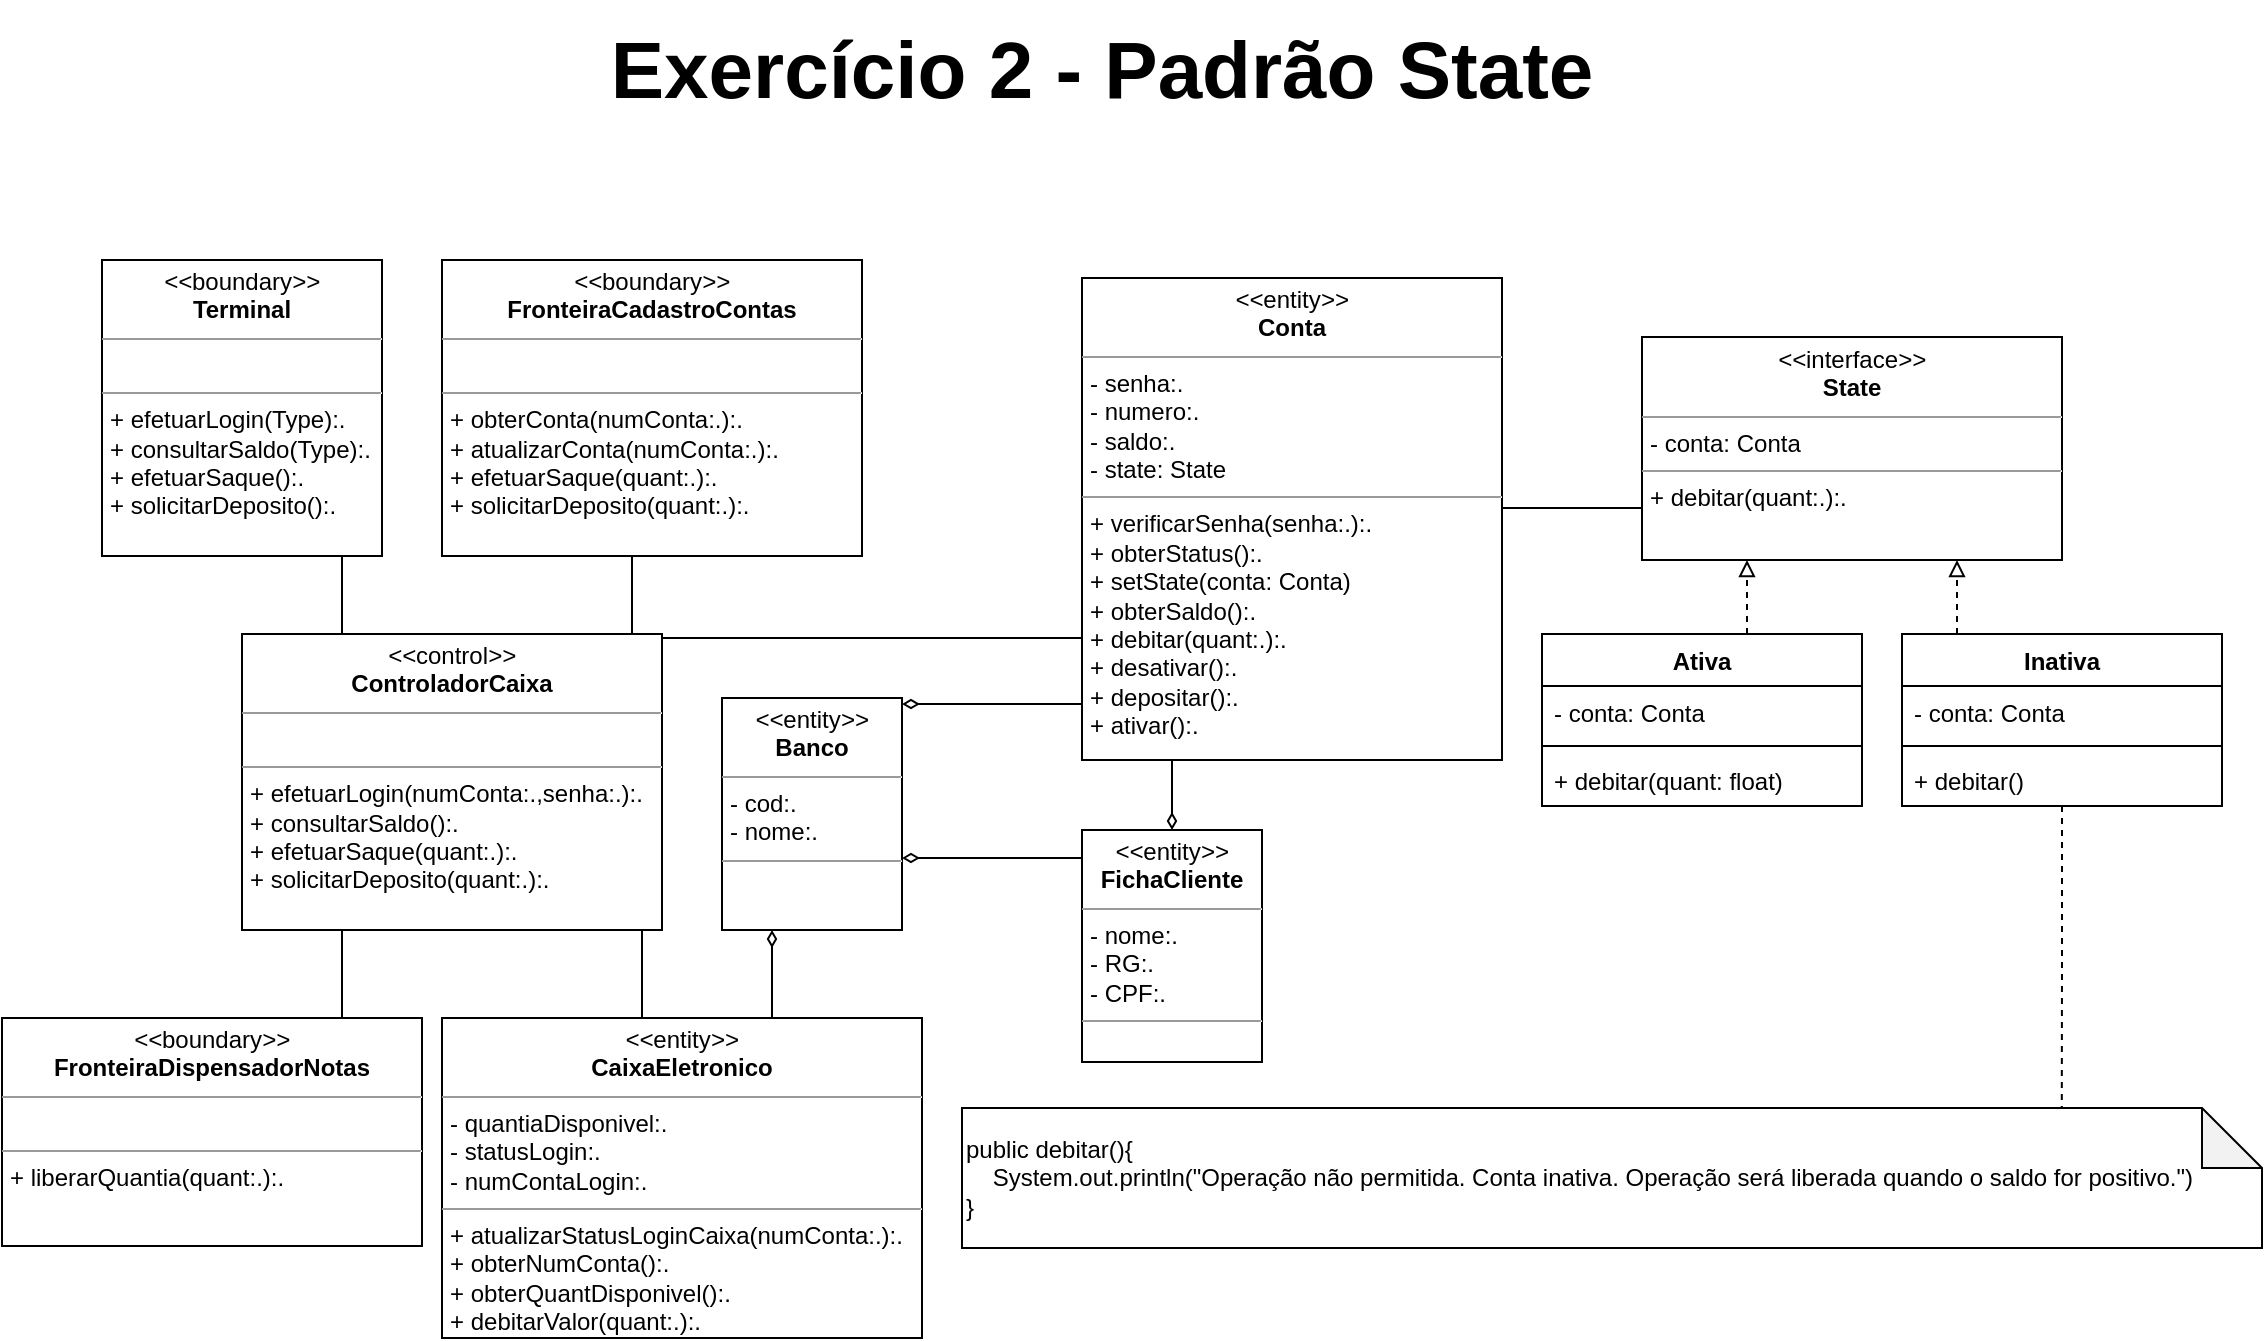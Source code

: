 <mxfile version="20.0.4" type="github">
  <diagram id="C5RBs43oDa-KdzZeNtuy" name="Page-1">
    <mxGraphModel dx="1021" dy="508" grid="1" gridSize="10" guides="1" tooltips="1" connect="1" arrows="1" fold="1" page="1" pageScale="1" pageWidth="1169" pageHeight="827" math="0" shadow="0">
      <root>
        <mxCell id="WIyWlLk6GJQsqaUBKTNV-0" />
        <mxCell id="WIyWlLk6GJQsqaUBKTNV-1" parent="WIyWlLk6GJQsqaUBKTNV-0" />
        <mxCell id="RDTARKWvVBVLJ8gn_Zw1-19" value="" style="edgeStyle=orthogonalEdgeStyle;rounded=0;orthogonalLoop=1;jettySize=auto;html=1;endArrow=none;endFill=0;" parent="WIyWlLk6GJQsqaUBKTNV-1" source="RDTARKWvVBVLJ8gn_Zw1-11" target="RDTARKWvVBVLJ8gn_Zw1-18" edge="1">
          <mxGeometry relative="1" as="geometry">
            <Array as="points">
              <mxPoint x="200" y="317" />
              <mxPoint x="200" y="317" />
            </Array>
          </mxGeometry>
        </mxCell>
        <mxCell id="RDTARKWvVBVLJ8gn_Zw1-11" value="&lt;p style=&quot;margin:0px;margin-top:4px;text-align:center;&quot;&gt;&lt;i&gt;&amp;lt;&amp;lt;&lt;/i&gt;boundary&lt;i&gt;&amp;gt;&amp;gt;&lt;/i&gt;&lt;br&gt;&lt;b&gt;Terminal&lt;/b&gt;&lt;/p&gt;&lt;hr size=&quot;1&quot;&gt;&lt;p style=&quot;margin:0px;margin-left:4px;&quot;&gt;&lt;br&gt;&lt;/p&gt;&lt;hr size=&quot;1&quot;&gt;&lt;p style=&quot;margin:0px;margin-left:4px;&quot;&gt;+ efetuarLogin(Type):.&lt;br&gt;+ consultarSaldo(Type):.&lt;/p&gt;&lt;p style=&quot;margin:0px;margin-left:4px;&quot;&gt;+ efetuarSaque():.&lt;/p&gt;&lt;p style=&quot;margin:0px;margin-left:4px;&quot;&gt;+ solicitarDeposito():.&lt;/p&gt;" style="verticalAlign=top;align=left;overflow=fill;fontSize=12;fontFamily=Helvetica;html=1;" parent="WIyWlLk6GJQsqaUBKTNV-1" vertex="1">
          <mxGeometry x="80" y="150" width="140" height="148" as="geometry" />
        </mxCell>
        <mxCell id="RDTARKWvVBVLJ8gn_Zw1-21" value="" style="edgeStyle=orthogonalEdgeStyle;rounded=0;orthogonalLoop=1;jettySize=auto;html=1;endArrow=none;endFill=0;" parent="WIyWlLk6GJQsqaUBKTNV-1" source="RDTARKWvVBVLJ8gn_Zw1-18" target="RDTARKWvVBVLJ8gn_Zw1-20" edge="1">
          <mxGeometry relative="1" as="geometry">
            <Array as="points">
              <mxPoint x="345" y="307" />
              <mxPoint x="345" y="307" />
            </Array>
          </mxGeometry>
        </mxCell>
        <mxCell id="RDTARKWvVBVLJ8gn_Zw1-23" value="" style="edgeStyle=orthogonalEdgeStyle;rounded=0;orthogonalLoop=1;jettySize=auto;html=1;endArrow=none;endFill=0;" parent="WIyWlLk6GJQsqaUBKTNV-1" target="RDTARKWvVBVLJ8gn_Zw1-22" edge="1">
          <mxGeometry relative="1" as="geometry">
            <mxPoint x="175" y="485" as="sourcePoint" />
            <Array as="points">
              <mxPoint x="200" y="485" />
            </Array>
          </mxGeometry>
        </mxCell>
        <mxCell id="RDTARKWvVBVLJ8gn_Zw1-26" value="" style="edgeStyle=orthogonalEdgeStyle;rounded=0;orthogonalLoop=1;jettySize=auto;html=1;endArrow=none;endFill=0;" parent="WIyWlLk6GJQsqaUBKTNV-1" source="RDTARKWvVBVLJ8gn_Zw1-18" target="RDTARKWvVBVLJ8gn_Zw1-25" edge="1">
          <mxGeometry relative="1" as="geometry">
            <Array as="points">
              <mxPoint x="350" y="519" />
              <mxPoint x="350" y="519" />
            </Array>
          </mxGeometry>
        </mxCell>
        <mxCell id="RDTARKWvVBVLJ8gn_Zw1-33" value="" style="edgeStyle=orthogonalEdgeStyle;rounded=0;orthogonalLoop=1;jettySize=auto;html=1;endArrow=none;endFill=0;" parent="WIyWlLk6GJQsqaUBKTNV-1" source="RDTARKWvVBVLJ8gn_Zw1-18" target="RDTARKWvVBVLJ8gn_Zw1-32" edge="1">
          <mxGeometry relative="1" as="geometry">
            <Array as="points">
              <mxPoint x="520" y="339" />
              <mxPoint x="520" y="339" />
            </Array>
          </mxGeometry>
        </mxCell>
        <mxCell id="RDTARKWvVBVLJ8gn_Zw1-18" value="&lt;p style=&quot;margin:0px;margin-top:4px;text-align:center;&quot;&gt;&lt;i&gt;&amp;lt;&amp;lt;&lt;/i&gt;control&lt;i&gt;&amp;gt;&amp;gt;&lt;/i&gt;&lt;br&gt;&lt;b&gt;ControladorCaixa&lt;/b&gt;&lt;/p&gt;&lt;hr size=&quot;1&quot;&gt;&lt;p style=&quot;margin:0px;margin-left:4px;&quot;&gt;&lt;br&gt;&lt;/p&gt;&lt;hr size=&quot;1&quot;&gt;&lt;p style=&quot;margin:0px;margin-left:4px;&quot;&gt;+ efetuarLogin(numConta:.,senha:.):.&lt;br&gt;+ consultarSaldo():.&lt;/p&gt;&lt;p style=&quot;margin:0px;margin-left:4px;&quot;&gt;+ efetuarSaque(quant:.):.&lt;/p&gt;&lt;p style=&quot;margin:0px;margin-left:4px;&quot;&gt;+ solicitarDeposito(quant:.):.&lt;/p&gt;" style="verticalAlign=top;align=left;overflow=fill;fontSize=12;fontFamily=Helvetica;html=1;" parent="WIyWlLk6GJQsqaUBKTNV-1" vertex="1">
          <mxGeometry x="150" y="337" width="210" height="148" as="geometry" />
        </mxCell>
        <mxCell id="RDTARKWvVBVLJ8gn_Zw1-20" value="&lt;p style=&quot;margin:0px;margin-top:4px;text-align:center;&quot;&gt;&lt;i&gt;&amp;lt;&amp;lt;&lt;/i&gt;boundary&lt;i&gt;&amp;gt;&amp;gt;&lt;/i&gt;&lt;br&gt;&lt;b&gt;FronteiraCadastroContas&lt;/b&gt;&lt;/p&gt;&lt;hr size=&quot;1&quot;&gt;&lt;p style=&quot;margin:0px;margin-left:4px;&quot;&gt;&lt;br&gt;&lt;/p&gt;&lt;hr size=&quot;1&quot;&gt;&lt;p style=&quot;margin:0px;margin-left:4px;&quot;&gt;+ obterConta(numConta:.):.&lt;br&gt;+ atualizarConta(numConta:.):.&lt;/p&gt;&lt;p style=&quot;margin:0px;margin-left:4px;&quot;&gt;+ efetuarSaque(quant:.):.&lt;/p&gt;&lt;p style=&quot;margin:0px;margin-left:4px;&quot;&gt;+ solicitarDeposito(quant:.):.&lt;/p&gt;" style="verticalAlign=top;align=left;overflow=fill;fontSize=12;fontFamily=Helvetica;html=1;" parent="WIyWlLk6GJQsqaUBKTNV-1" vertex="1">
          <mxGeometry x="250" y="150" width="210" height="148" as="geometry" />
        </mxCell>
        <mxCell id="RDTARKWvVBVLJ8gn_Zw1-22" value="&lt;p style=&quot;margin:0px;margin-top:4px;text-align:center;&quot;&gt;&lt;i&gt;&amp;lt;&amp;lt;&lt;/i&gt;boundary&lt;i&gt;&amp;gt;&amp;gt;&lt;/i&gt;&lt;br&gt;&lt;b&gt;FronteiraDispensadorNotas&lt;/b&gt;&lt;/p&gt;&lt;hr size=&quot;1&quot;&gt;&lt;p style=&quot;margin:0px;margin-left:4px;&quot;&gt;&lt;br&gt;&lt;/p&gt;&lt;hr size=&quot;1&quot;&gt;&lt;p style=&quot;margin:0px;margin-left:4px;&quot;&gt;+ liberarQuantia(quant:.):.&lt;br&gt;&lt;/p&gt;" style="verticalAlign=top;align=left;overflow=fill;fontSize=12;fontFamily=Helvetica;html=1;" parent="WIyWlLk6GJQsqaUBKTNV-1" vertex="1">
          <mxGeometry x="30" y="529" width="210" height="114" as="geometry" />
        </mxCell>
        <mxCell id="RDTARKWvVBVLJ8gn_Zw1-30" value="" style="edgeStyle=orthogonalEdgeStyle;rounded=0;orthogonalLoop=1;jettySize=auto;html=1;endArrow=diamondThin;endFill=0;" parent="WIyWlLk6GJQsqaUBKTNV-1" source="RDTARKWvVBVLJ8gn_Zw1-25" target="RDTARKWvVBVLJ8gn_Zw1-29" edge="1">
          <mxGeometry relative="1" as="geometry">
            <Array as="points">
              <mxPoint x="415" y="519" />
              <mxPoint x="415" y="519" />
            </Array>
          </mxGeometry>
        </mxCell>
        <mxCell id="RDTARKWvVBVLJ8gn_Zw1-25" value="&lt;p style=&quot;margin:0px;margin-top:4px;text-align:center;&quot;&gt;&lt;i&gt;&amp;lt;&amp;lt;&lt;/i&gt;entity&lt;i&gt;&amp;gt;&amp;gt;&lt;/i&gt;&lt;br&gt;&lt;b&gt;CaixaEletronico&lt;/b&gt;&lt;/p&gt;&lt;hr size=&quot;1&quot;&gt;&lt;p style=&quot;margin:0px;margin-left:4px;&quot;&gt;- quantiaDisponivel:.&lt;/p&gt;&lt;p style=&quot;margin:0px;margin-left:4px;&quot;&gt;- statusLogin:.&lt;/p&gt;&lt;p style=&quot;margin:0px;margin-left:4px;&quot;&gt;- numContaLogin:.&lt;/p&gt;&lt;hr size=&quot;1&quot;&gt;&lt;p style=&quot;margin:0px;margin-left:4px;&quot;&gt;+ atualizarStatusLoginCaixa(numConta:.):.&lt;br&gt;+ obterNumConta():.&lt;/p&gt;&lt;p style=&quot;margin:0px;margin-left:4px;&quot;&gt;+ obterQuantDisponivel():.&lt;/p&gt;&lt;p style=&quot;margin:0px;margin-left:4px;&quot;&gt;+ debitarValor(quant:.):.&lt;/p&gt;" style="verticalAlign=top;align=left;overflow=fill;fontSize=12;fontFamily=Helvetica;html=1;" parent="WIyWlLk6GJQsqaUBKTNV-1" vertex="1">
          <mxGeometry x="250" y="529" width="240" height="160" as="geometry" />
        </mxCell>
        <mxCell id="RDTARKWvVBVLJ8gn_Zw1-29" value="&lt;p style=&quot;margin:0px;margin-top:4px;text-align:center;&quot;&gt;&lt;i&gt;&amp;lt;&amp;lt;&lt;/i&gt;entity&lt;i&gt;&amp;gt;&amp;gt;&lt;/i&gt;&lt;br&gt;&lt;b&gt;Banco&lt;/b&gt;&lt;/p&gt;&lt;hr size=&quot;1&quot;&gt;&lt;p style=&quot;margin:0px;margin-left:4px;&quot;&gt;- cod:.&lt;/p&gt;&lt;p style=&quot;margin:0px;margin-left:4px;&quot;&gt;- nome:.&lt;br&gt;&lt;/p&gt;&lt;hr size=&quot;1&quot;&gt;&lt;p style=&quot;margin:0px;margin-left:4px;&quot;&gt;&lt;br&gt;&lt;/p&gt;" style="verticalAlign=top;align=left;overflow=fill;fontSize=12;fontFamily=Helvetica;html=1;" parent="WIyWlLk6GJQsqaUBKTNV-1" vertex="1">
          <mxGeometry x="390" y="369" width="90" height="116" as="geometry" />
        </mxCell>
        <mxCell id="RDTARKWvVBVLJ8gn_Zw1-35" style="edgeStyle=orthogonalEdgeStyle;rounded=0;orthogonalLoop=1;jettySize=auto;html=1;endArrow=diamondThin;endFill=0;entryX=1;entryY=0.026;entryDx=0;entryDy=0;entryPerimeter=0;startArrow=none;startFill=0;jumpSize=6;" parent="WIyWlLk6GJQsqaUBKTNV-1" source="RDTARKWvVBVLJ8gn_Zw1-32" target="RDTARKWvVBVLJ8gn_Zw1-29" edge="1">
          <mxGeometry relative="1" as="geometry">
            <mxPoint x="480" y="379" as="targetPoint" />
            <Array as="points">
              <mxPoint x="550" y="372" />
              <mxPoint x="550" y="372" />
            </Array>
          </mxGeometry>
        </mxCell>
        <mxCell id="RDTARKWvVBVLJ8gn_Zw1-40" value="" style="edgeStyle=orthogonalEdgeStyle;rounded=0;jumpSize=6;orthogonalLoop=1;jettySize=auto;html=1;startArrow=none;startFill=0;endArrow=diamondThin;endFill=0;startSize=0;sourcePerimeterSpacing=0;strokeWidth=1;" parent="WIyWlLk6GJQsqaUBKTNV-1" source="RDTARKWvVBVLJ8gn_Zw1-32" target="RDTARKWvVBVLJ8gn_Zw1-37" edge="1">
          <mxGeometry relative="1" as="geometry">
            <Array as="points">
              <mxPoint x="615" y="409" />
              <mxPoint x="615" y="409" />
            </Array>
          </mxGeometry>
        </mxCell>
        <mxCell id="ReETAt5n-PPbE5-SFQhU-1" value="" style="edgeStyle=orthogonalEdgeStyle;rounded=0;orthogonalLoop=1;jettySize=auto;html=1;endArrow=none;endFill=0;" edge="1" parent="WIyWlLk6GJQsqaUBKTNV-1" source="RDTARKWvVBVLJ8gn_Zw1-32" target="ReETAt5n-PPbE5-SFQhU-0">
          <mxGeometry relative="1" as="geometry">
            <Array as="points">
              <mxPoint x="840" y="274" />
              <mxPoint x="840" y="274" />
            </Array>
          </mxGeometry>
        </mxCell>
        <mxCell id="RDTARKWvVBVLJ8gn_Zw1-32" value="&lt;p style=&quot;margin:0px;margin-top:4px;text-align:center;&quot;&gt;&lt;i&gt;&amp;lt;&amp;lt;&lt;/i&gt;entity&lt;i&gt;&amp;gt;&amp;gt;&lt;/i&gt;&lt;br&gt;&lt;b&gt;Conta&lt;/b&gt;&lt;/p&gt;&lt;hr size=&quot;1&quot;&gt;&lt;p style=&quot;margin:0px;margin-left:4px;&quot;&gt;- senha:.&lt;/p&gt;&lt;p style=&quot;margin:0px;margin-left:4px;&quot;&gt;- numero:.&lt;/p&gt;&lt;p style=&quot;margin:0px;margin-left:4px;&quot;&gt;- saldo:.&lt;/p&gt;&lt;p style=&quot;margin:0px;margin-left:4px;&quot;&gt;- state: State&lt;/p&gt;&lt;hr size=&quot;1&quot;&gt;&lt;p style=&quot;margin:0px;margin-left:4px;&quot;&gt;+ verificarSenha(senha:.):.&lt;br&gt;+ obterStatus():.&lt;/p&gt;&lt;p style=&quot;margin:0px;margin-left:4px;&quot;&gt;+ setState(conta: Conta)&lt;/p&gt;&lt;p style=&quot;margin:0px;margin-left:4px;&quot;&gt;+ obterSaldo():.&lt;/p&gt;&lt;p style=&quot;margin:0px;margin-left:4px;&quot;&gt;+ debitar(quant:.):.&lt;/p&gt;&lt;p style=&quot;margin:0px;margin-left:4px;&quot;&gt;+ desativar():.&lt;/p&gt;&lt;p style=&quot;margin:0px;margin-left:4px;&quot;&gt;+ depositar():.&lt;/p&gt;&lt;p style=&quot;margin:0px;margin-left:4px;&quot;&gt;+ ativar():.&lt;/p&gt;" style="verticalAlign=top;align=left;overflow=fill;fontSize=12;fontFamily=Helvetica;html=1;" parent="WIyWlLk6GJQsqaUBKTNV-1" vertex="1">
          <mxGeometry x="570" y="159" width="210" height="241" as="geometry" />
        </mxCell>
        <mxCell id="RDTARKWvVBVLJ8gn_Zw1-39" value="" style="edgeStyle=orthogonalEdgeStyle;rounded=0;jumpSize=6;orthogonalLoop=1;jettySize=auto;html=1;startArrow=none;startFill=0;endArrow=diamondThin;endFill=0;startSize=0;sourcePerimeterSpacing=0;strokeWidth=1;" parent="WIyWlLk6GJQsqaUBKTNV-1" source="RDTARKWvVBVLJ8gn_Zw1-37" target="RDTARKWvVBVLJ8gn_Zw1-29" edge="1">
          <mxGeometry relative="1" as="geometry">
            <Array as="points">
              <mxPoint x="500" y="449" />
              <mxPoint x="500" y="449" />
            </Array>
          </mxGeometry>
        </mxCell>
        <mxCell id="RDTARKWvVBVLJ8gn_Zw1-37" value="&lt;p style=&quot;margin:0px;margin-top:4px;text-align:center;&quot;&gt;&lt;i&gt;&amp;lt;&amp;lt;&lt;/i&gt;entity&lt;i&gt;&amp;gt;&amp;gt;&lt;/i&gt;&lt;br&gt;&lt;b&gt;FichaCliente&lt;/b&gt;&lt;/p&gt;&lt;hr size=&quot;1&quot;&gt;&lt;p style=&quot;margin:0px;margin-left:4px;&quot;&gt;- nome:.&lt;/p&gt;&lt;p style=&quot;margin:0px;margin-left:4px;&quot;&gt;- RG:.&lt;br&gt;&lt;/p&gt;&lt;p style=&quot;margin:0px;margin-left:4px;&quot;&gt;- CPF:.&lt;/p&gt;&lt;hr size=&quot;1&quot;&gt;&lt;p style=&quot;margin:0px;margin-left:4px;&quot;&gt;&lt;br&gt;&lt;/p&gt;" style="verticalAlign=top;align=left;overflow=fill;fontSize=12;fontFamily=Helvetica;html=1;" parent="WIyWlLk6GJQsqaUBKTNV-1" vertex="1">
          <mxGeometry x="570" y="435" width="90" height="116" as="geometry" />
        </mxCell>
        <mxCell id="RDTARKWvVBVLJ8gn_Zw1-41" value="Exercício 2 - Padrão State" style="text;align=center;fontStyle=1;verticalAlign=middle;spacingLeft=3;spacingRight=3;strokeColor=none;rotatable=0;points=[[0,0.5],[1,0.5]];portConstraint=eastwest;fontSize=40;labelBorderColor=none;fillColor=none;strokeWidth=0;" parent="WIyWlLk6GJQsqaUBKTNV-1" vertex="1">
          <mxGeometry x="320" y="20" width="520" height="60" as="geometry" />
        </mxCell>
        <mxCell id="ReETAt5n-PPbE5-SFQhU-0" value="&lt;p style=&quot;margin:0px;margin-top:4px;text-align:center;&quot;&gt;&lt;i&gt;&amp;lt;&amp;lt;&lt;/i&gt;interface&lt;i&gt;&amp;gt;&amp;gt;&lt;/i&gt;&lt;br&gt;&lt;b&gt;State&lt;/b&gt;&lt;/p&gt;&lt;hr size=&quot;1&quot;&gt;&lt;p style=&quot;margin:0px;margin-left:4px;&quot;&gt;- conta: Conta&lt;/p&gt;&lt;hr size=&quot;1&quot;&gt;&lt;p style=&quot;margin:0px;margin-left:4px;&quot;&gt;&lt;span style=&quot;background-color: initial;&quot;&gt;+ debitar(quant:.):.&lt;/span&gt;&lt;/p&gt;" style="verticalAlign=top;align=left;overflow=fill;fontSize=12;fontFamily=Helvetica;html=1;" vertex="1" parent="WIyWlLk6GJQsqaUBKTNV-1">
          <mxGeometry x="850" y="188.5" width="210" height="111.5" as="geometry" />
        </mxCell>
        <mxCell id="ReETAt5n-PPbE5-SFQhU-12" style="edgeStyle=orthogonalEdgeStyle;rounded=0;orthogonalLoop=1;jettySize=auto;html=1;entryX=0.25;entryY=1;entryDx=0;entryDy=0;endArrow=block;endFill=0;dashed=1;" edge="1" parent="WIyWlLk6GJQsqaUBKTNV-1" source="ReETAt5n-PPbE5-SFQhU-4" target="ReETAt5n-PPbE5-SFQhU-0">
          <mxGeometry relative="1" as="geometry">
            <Array as="points">
              <mxPoint x="903" y="400" />
              <mxPoint x="903" y="400" />
            </Array>
          </mxGeometry>
        </mxCell>
        <mxCell id="ReETAt5n-PPbE5-SFQhU-4" value="Ativa" style="swimlane;fontStyle=1;align=center;verticalAlign=top;childLayout=stackLayout;horizontal=1;startSize=26;horizontalStack=0;resizeParent=1;resizeParentMax=0;resizeLast=0;collapsible=1;marginBottom=0;" vertex="1" parent="WIyWlLk6GJQsqaUBKTNV-1">
          <mxGeometry x="800" y="337" width="160" height="86" as="geometry" />
        </mxCell>
        <mxCell id="ReETAt5n-PPbE5-SFQhU-5" value="- conta: Conta" style="text;strokeColor=none;fillColor=none;align=left;verticalAlign=top;spacingLeft=4;spacingRight=4;overflow=hidden;rotatable=0;points=[[0,0.5],[1,0.5]];portConstraint=eastwest;" vertex="1" parent="ReETAt5n-PPbE5-SFQhU-4">
          <mxGeometry y="26" width="160" height="26" as="geometry" />
        </mxCell>
        <mxCell id="ReETAt5n-PPbE5-SFQhU-6" value="" style="line;strokeWidth=1;fillColor=none;align=left;verticalAlign=middle;spacingTop=-1;spacingLeft=3;spacingRight=3;rotatable=0;labelPosition=right;points=[];portConstraint=eastwest;" vertex="1" parent="ReETAt5n-PPbE5-SFQhU-4">
          <mxGeometry y="52" width="160" height="8" as="geometry" />
        </mxCell>
        <mxCell id="ReETAt5n-PPbE5-SFQhU-15" value="+ debitar(quant: float)" style="text;strokeColor=none;fillColor=none;align=left;verticalAlign=top;spacingLeft=4;spacingRight=4;overflow=hidden;rotatable=0;points=[[0,0.5],[1,0.5]];portConstraint=eastwest;" vertex="1" parent="ReETAt5n-PPbE5-SFQhU-4">
          <mxGeometry y="60" width="160" height="26" as="geometry" />
        </mxCell>
        <mxCell id="ReETAt5n-PPbE5-SFQhU-13" style="edgeStyle=orthogonalEdgeStyle;rounded=0;orthogonalLoop=1;jettySize=auto;html=1;entryX=0.75;entryY=1;entryDx=0;entryDy=0;endArrow=block;endFill=0;dashed=1;" edge="1" parent="WIyWlLk6GJQsqaUBKTNV-1" source="ReETAt5n-PPbE5-SFQhU-8" target="ReETAt5n-PPbE5-SFQhU-0">
          <mxGeometry relative="1" as="geometry">
            <Array as="points">
              <mxPoint x="1008" y="390" />
              <mxPoint x="1008" y="390" />
            </Array>
          </mxGeometry>
        </mxCell>
        <mxCell id="ReETAt5n-PPbE5-SFQhU-23" value="" style="edgeStyle=orthogonalEdgeStyle;rounded=0;orthogonalLoop=1;jettySize=auto;html=1;dashed=1;endArrow=none;endFill=0;entryX=0.846;entryY=-0.005;entryDx=0;entryDy=0;entryPerimeter=0;" edge="1" parent="WIyWlLk6GJQsqaUBKTNV-1" source="ReETAt5n-PPbE5-SFQhU-8" target="ReETAt5n-PPbE5-SFQhU-22">
          <mxGeometry relative="1" as="geometry">
            <mxPoint x="1050" y="570" as="targetPoint" />
            <Array as="points" />
          </mxGeometry>
        </mxCell>
        <mxCell id="ReETAt5n-PPbE5-SFQhU-8" value="Inativa" style="swimlane;fontStyle=1;align=center;verticalAlign=top;childLayout=stackLayout;horizontal=1;startSize=26;horizontalStack=0;resizeParent=1;resizeParentMax=0;resizeLast=0;collapsible=1;marginBottom=0;" vertex="1" parent="WIyWlLk6GJQsqaUBKTNV-1">
          <mxGeometry x="980" y="337" width="160" height="86" as="geometry" />
        </mxCell>
        <mxCell id="ReETAt5n-PPbE5-SFQhU-9" value="- conta: Conta" style="text;strokeColor=none;fillColor=none;align=left;verticalAlign=top;spacingLeft=4;spacingRight=4;overflow=hidden;rotatable=0;points=[[0,0.5],[1,0.5]];portConstraint=eastwest;" vertex="1" parent="ReETAt5n-PPbE5-SFQhU-8">
          <mxGeometry y="26" width="160" height="26" as="geometry" />
        </mxCell>
        <mxCell id="ReETAt5n-PPbE5-SFQhU-10" value="" style="line;strokeWidth=1;fillColor=none;align=left;verticalAlign=middle;spacingTop=-1;spacingLeft=3;spacingRight=3;rotatable=0;labelPosition=right;points=[];portConstraint=eastwest;" vertex="1" parent="ReETAt5n-PPbE5-SFQhU-8">
          <mxGeometry y="52" width="160" height="8" as="geometry" />
        </mxCell>
        <mxCell id="ReETAt5n-PPbE5-SFQhU-19" value="+ debitar()" style="text;strokeColor=none;fillColor=none;align=left;verticalAlign=top;spacingLeft=4;spacingRight=4;overflow=hidden;rotatable=0;points=[[0,0.5],[1,0.5]];portConstraint=eastwest;" vertex="1" parent="ReETAt5n-PPbE5-SFQhU-8">
          <mxGeometry y="60" width="160" height="26" as="geometry" />
        </mxCell>
        <mxCell id="ReETAt5n-PPbE5-SFQhU-22" value="public debitar(){&lt;br&gt;&amp;nbsp; &amp;nbsp; System.out.println(&quot;Operação não permitida. Conta inativa. Operação será liberada quando o saldo for positivo.&quot;)&lt;br&gt;}" style="shape=note;whiteSpace=wrap;html=1;backgroundOutline=1;darkOpacity=0.05;align=left;" vertex="1" parent="WIyWlLk6GJQsqaUBKTNV-1">
          <mxGeometry x="510" y="574" width="650" height="70" as="geometry" />
        </mxCell>
      </root>
    </mxGraphModel>
  </diagram>
</mxfile>
